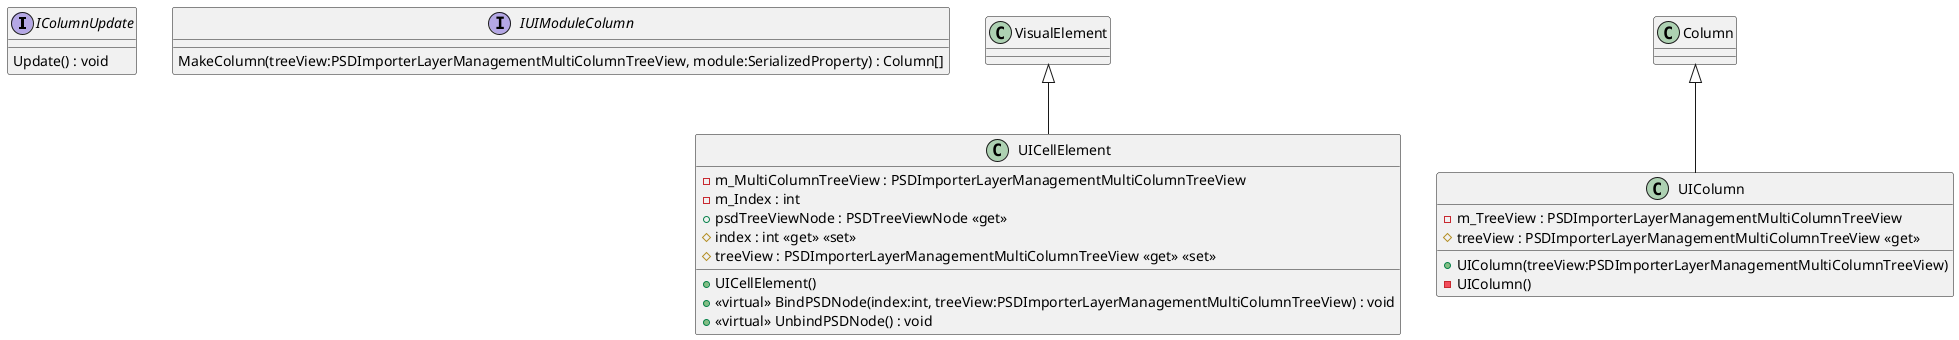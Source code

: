@startuml
interface IColumnUpdate {
    Update() : void
}
interface IUIModuleColumn {
    MakeColumn(treeView:PSDImporterLayerManagementMultiColumnTreeView, module:SerializedProperty) : Column[]
}
class UICellElement {
    - m_MultiColumnTreeView : PSDImporterLayerManagementMultiColumnTreeView
    - m_Index : int
    + UICellElement()
    + <<virtual>> BindPSDNode(index:int, treeView:PSDImporterLayerManagementMultiColumnTreeView) : void
    + <<virtual>> UnbindPSDNode() : void
    + psdTreeViewNode : PSDTreeViewNode <<get>>
    # index : int <<get>> <<set>>
    # treeView : PSDImporterLayerManagementMultiColumnTreeView <<get>> <<set>>
}
class UIColumn {
    - m_TreeView : PSDImporterLayerManagementMultiColumnTreeView
    + UIColumn(treeView:PSDImporterLayerManagementMultiColumnTreeView)
    - UIColumn()
    # treeView : PSDImporterLayerManagementMultiColumnTreeView <<get>>
}
VisualElement <|-- UICellElement
Column <|-- UIColumn
@enduml
